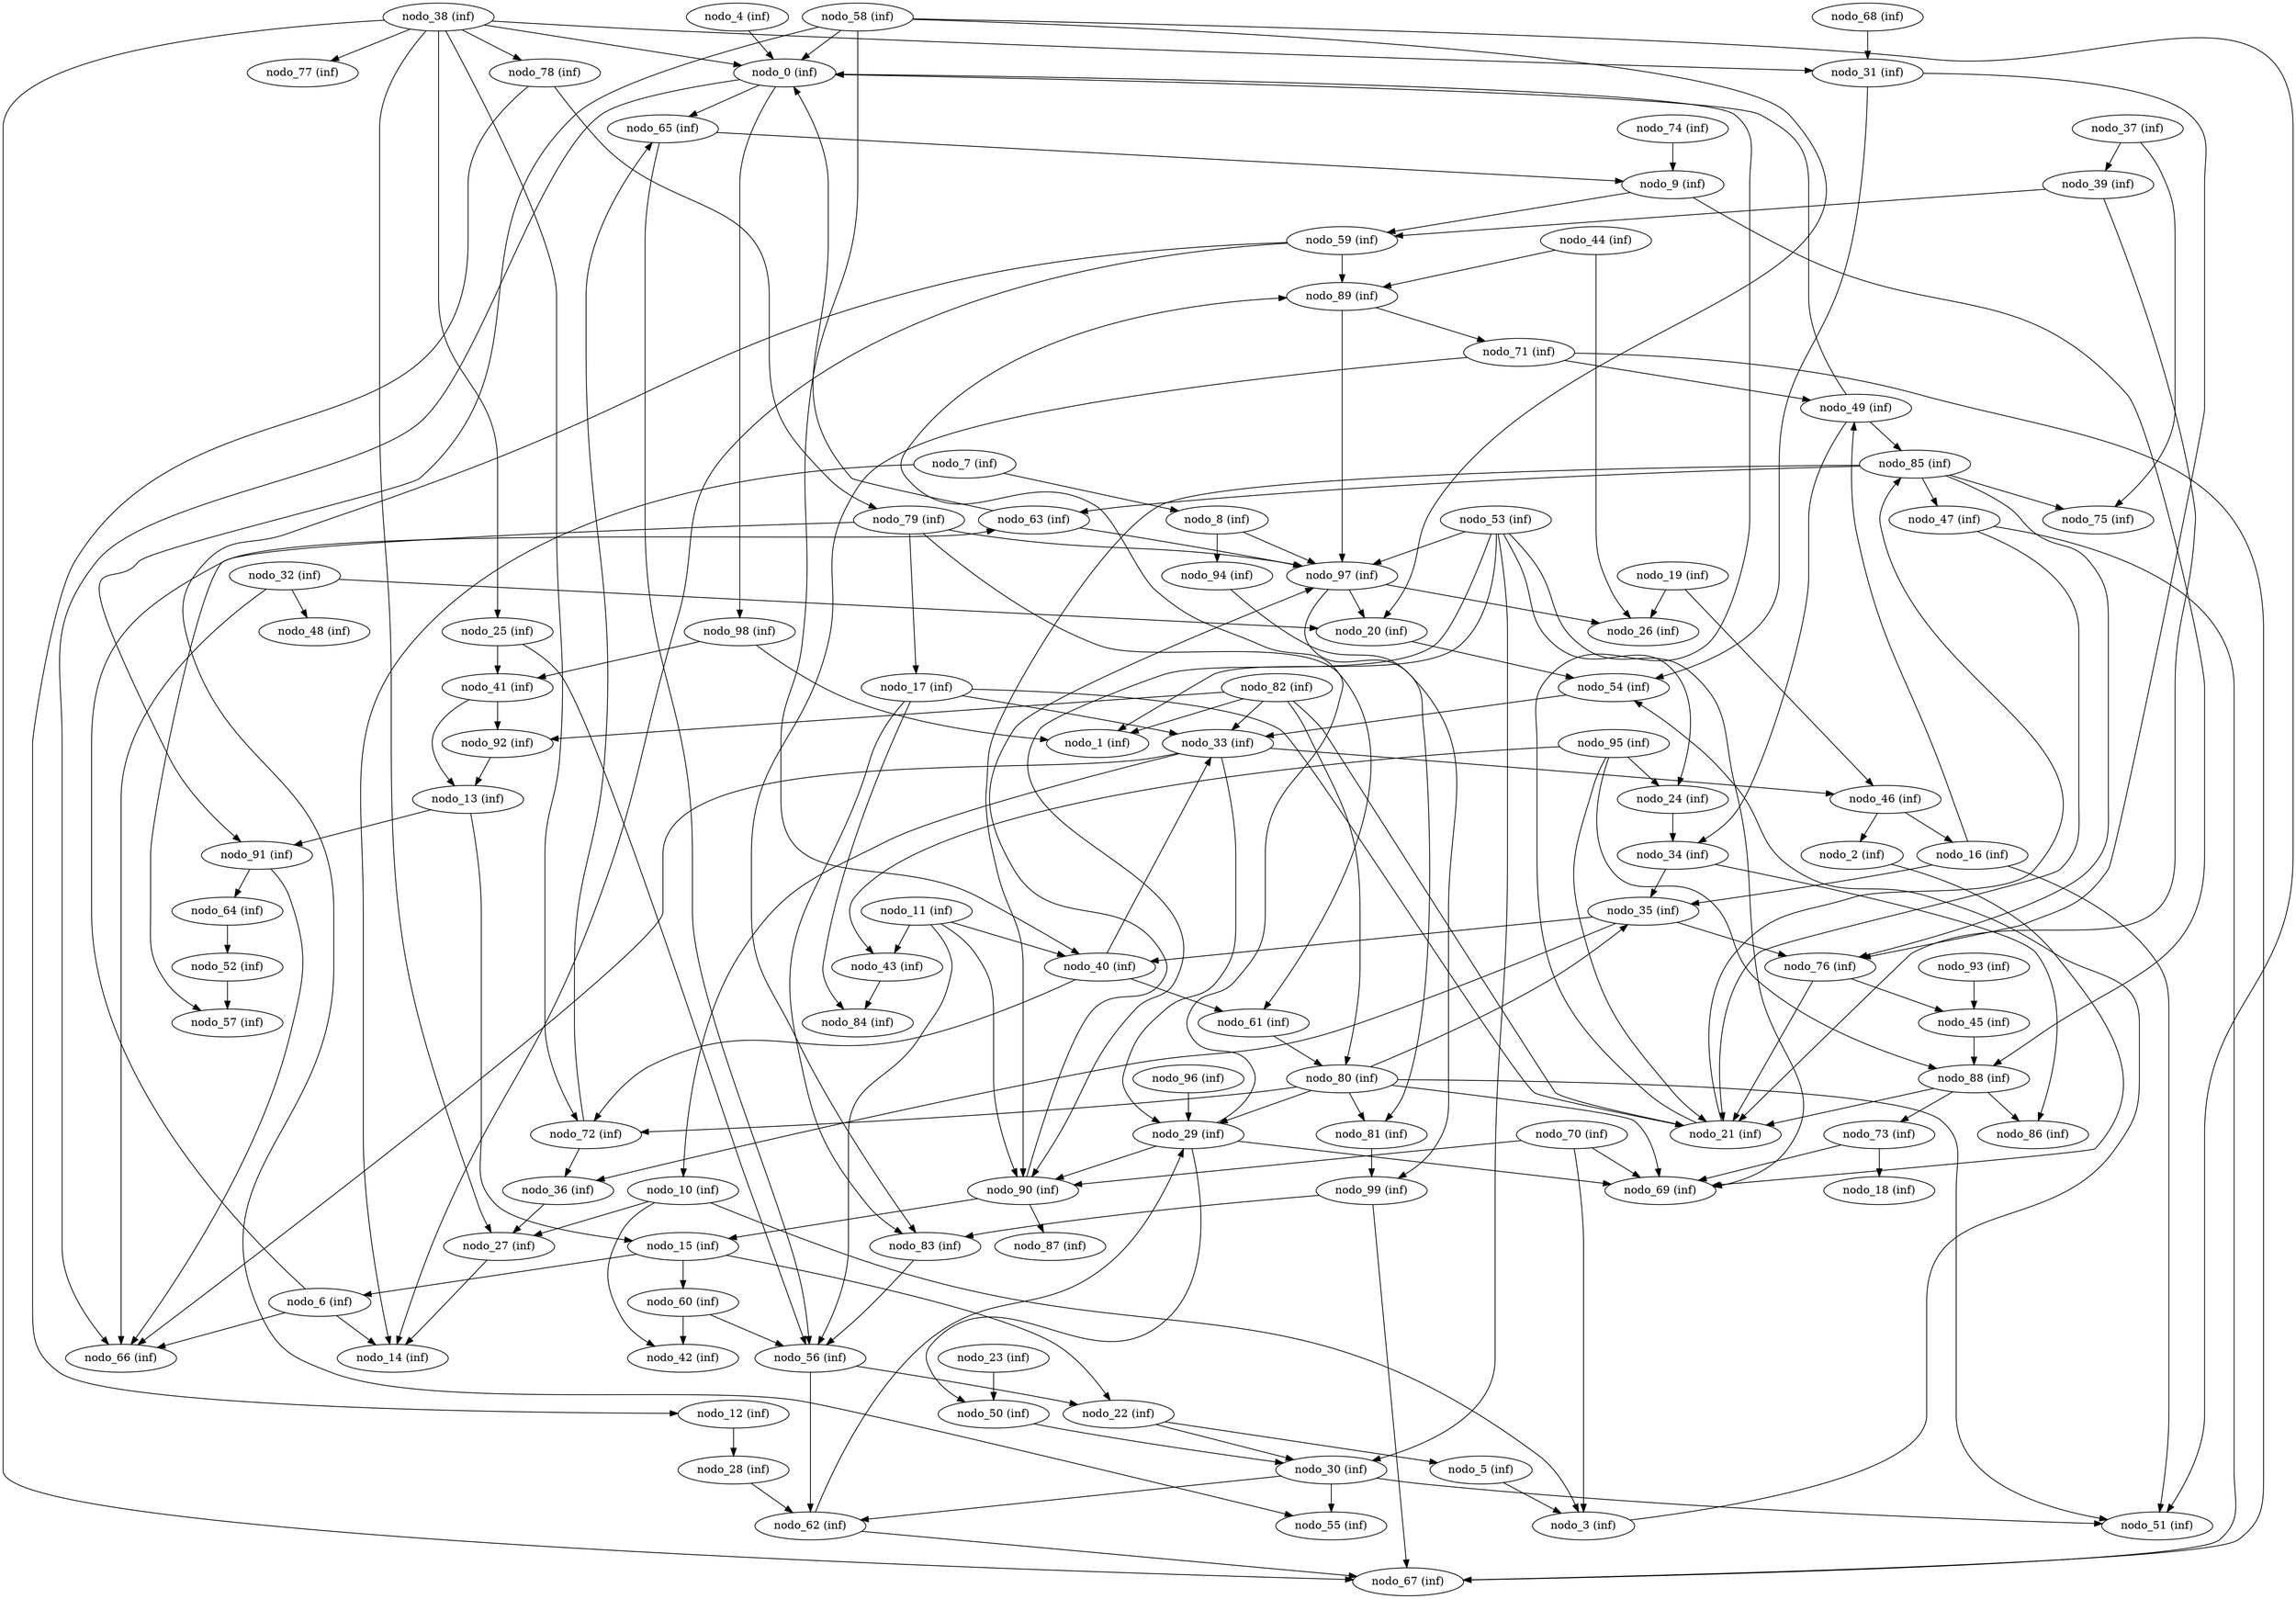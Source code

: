 digraph Erdos_Renyi_nodes_100_edges_200 {
"nodo_0 (inf)";
"nodo_1 (inf)";
"nodo_2 (inf)";
"nodo_3 (inf)";
"nodo_4 (inf)";
"nodo_5 (inf)";
"nodo_6 (inf)";
"nodo_7 (inf)";
"nodo_8 (inf)";
"nodo_9 (inf)";
"nodo_10 (inf)";
"nodo_11 (inf)";
"nodo_12 (inf)";
"nodo_13 (inf)";
"nodo_14 (inf)";
"nodo_15 (inf)";
"nodo_16 (inf)";
"nodo_17 (inf)";
"nodo_18 (inf)";
"nodo_19 (inf)";
"nodo_20 (inf)";
"nodo_21 (inf)";
"nodo_22 (inf)";
"nodo_23 (inf)";
"nodo_24 (inf)";
"nodo_25 (inf)";
"nodo_26 (inf)";
"nodo_27 (inf)";
"nodo_28 (inf)";
"nodo_29 (inf)";
"nodo_30 (inf)";
"nodo_31 (inf)";
"nodo_32 (inf)";
"nodo_33 (inf)";
"nodo_34 (inf)";
"nodo_35 (inf)";
"nodo_36 (inf)";
"nodo_37 (inf)";
"nodo_38 (inf)";
"nodo_39 (inf)";
"nodo_40 (inf)";
"nodo_41 (inf)";
"nodo_42 (inf)";
"nodo_43 (inf)";
"nodo_44 (inf)";
"nodo_45 (inf)";
"nodo_46 (inf)";
"nodo_47 (inf)";
"nodo_48 (inf)";
"nodo_49 (inf)";
"nodo_50 (inf)";
"nodo_51 (inf)";
"nodo_52 (inf)";
"nodo_53 (inf)";
"nodo_54 (inf)";
"nodo_55 (inf)";
"nodo_56 (inf)";
"nodo_57 (inf)";
"nodo_58 (inf)";
"nodo_59 (inf)";
"nodo_60 (inf)";
"nodo_61 (inf)";
"nodo_62 (inf)";
"nodo_63 (inf)";
"nodo_64 (inf)";
"nodo_65 (inf)";
"nodo_66 (inf)";
"nodo_67 (inf)";
"nodo_68 (inf)";
"nodo_69 (inf)";
"nodo_70 (inf)";
"nodo_71 (inf)";
"nodo_72 (inf)";
"nodo_73 (inf)";
"nodo_74 (inf)";
"nodo_75 (inf)";
"nodo_76 (inf)";
"nodo_77 (inf)";
"nodo_78 (inf)";
"nodo_79 (inf)";
"nodo_80 (inf)";
"nodo_81 (inf)";
"nodo_82 (inf)";
"nodo_83 (inf)";
"nodo_84 (inf)";
"nodo_85 (inf)";
"nodo_86 (inf)";
"nodo_87 (inf)";
"nodo_88 (inf)";
"nodo_89 (inf)";
"nodo_90 (inf)";
"nodo_91 (inf)";
"nodo_92 (inf)";
"nodo_93 (inf)";
"nodo_94 (inf)";
"nodo_95 (inf)";
"nodo_96 (inf)";
"nodo_97 (inf)";
"nodo_98 (inf)";
"nodo_99 (inf)";
"nodo_53 (inf)" -> "nodo_97 (inf)" [weight=28];
"nodo_53 (inf)" -> "nodo_90 (inf)" [weight=7];
"nodo_38 (inf)" -> "nodo_67 (inf)" [weight=18];
"nodo_76 (inf)" -> "nodo_45 (inf)" [weight=19];
"nodo_79 (inf)" -> "nodo_61 (inf)" [weight=13];
"nodo_38 (inf)" -> "nodo_25 (inf)" [weight=24];
"nodo_88 (inf)" -> "nodo_86 (inf)" [weight=24];
"nodo_90 (inf)" -> "nodo_87 (inf)" [weight=11];
"nodo_10 (inf)" -> "nodo_27 (inf)" [weight=28];
"nodo_21 (inf)" -> "nodo_85 (inf)" [weight=18];
"nodo_83 (inf)" -> "nodo_56 (inf)" [weight=14];
"nodo_80 (inf)" -> "nodo_81 (inf)" [weight=11];
"nodo_16 (inf)" -> "nodo_51 (inf)" [weight=28];
"nodo_41 (inf)" -> "nodo_13 (inf)" [weight=12];
"nodo_60 (inf)" -> "nodo_56 (inf)" [weight=28];
"nodo_76 (inf)" -> "nodo_21 (inf)" [weight=21];
"nodo_15 (inf)" -> "nodo_22 (inf)" [weight=23];
"nodo_82 (inf)" -> "nodo_21 (inf)" [weight=27];
"nodo_29 (inf)" -> "nodo_69 (inf)" [weight=28];
"nodo_10 (inf)" -> "nodo_42 (inf)" [weight=1];
"nodo_2 (inf)" -> "nodo_69 (inf)" [weight=1];
"nodo_0 (inf)" -> "nodo_98 (inf)" [weight=11];
"nodo_40 (inf)" -> "nodo_33 (inf)" [weight=8];
"nodo_62 (inf)" -> "nodo_67 (inf)" [weight=13];
"nodo_59 (inf)" -> "nodo_89 (inf)" [weight=30];
"nodo_35 (inf)" -> "nodo_36 (inf)" [weight=18];
"nodo_23 (inf)" -> "nodo_50 (inf)" [weight=17];
"nodo_61 (inf)" -> "nodo_80 (inf)" [weight=5];
"nodo_33 (inf)" -> "nodo_10 (inf)" [weight=29];
"nodo_80 (inf)" -> "nodo_69 (inf)" [weight=4];
"nodo_97 (inf)" -> "nodo_26 (inf)" [weight=20];
"nodo_32 (inf)" -> "nodo_48 (inf)" [weight=5];
"nodo_99 (inf)" -> "nodo_83 (inf)" [weight=24];
"nodo_11 (inf)" -> "nodo_43 (inf)" [weight=20];
"nodo_99 (inf)" -> "nodo_67 (inf)" [weight=2];
"nodo_9 (inf)" -> "nodo_59 (inf)" [weight=4];
"nodo_15 (inf)" -> "nodo_60 (inf)" [weight=6];
"nodo_43 (inf)" -> "nodo_84 (inf)" [weight=15];
"nodo_29 (inf)" -> "nodo_50 (inf)" [weight=6];
"nodo_63 (inf)" -> "nodo_97 (inf)" [weight=27];
"nodo_56 (inf)" -> "nodo_22 (inf)" [weight=10];
"nodo_91 (inf)" -> "nodo_64 (inf)" [weight=9];
"nodo_13 (inf)" -> "nodo_15 (inf)" [weight=12];
"nodo_38 (inf)" -> "nodo_78 (inf)" [weight=24];
"nodo_64 (inf)" -> "nodo_52 (inf)" [weight=10];
"nodo_10 (inf)" -> "nodo_3 (inf)" [weight=2];
"nodo_79 (inf)" -> "nodo_17 (inf)" [weight=8];
"nodo_7 (inf)" -> "nodo_14 (inf)" [weight=22];
"nodo_89 (inf)" -> "nodo_97 (inf)" [weight=30];
"nodo_38 (inf)" -> "nodo_27 (inf)" [weight=24];
"nodo_49 (inf)" -> "nodo_0 (inf)" [weight=19];
"nodo_94 (inf)" -> "nodo_99 (inf)" [weight=21];
"nodo_38 (inf)" -> "nodo_0 (inf)" [weight=10];
"nodo_17 (inf)" -> "nodo_84 (inf)" [weight=4];
"nodo_71 (inf)" -> "nodo_67 (inf)" [weight=26];
"nodo_7 (inf)" -> "nodo_8 (inf)" [weight=18];
"nodo_30 (inf)" -> "nodo_55 (inf)" [weight=11];
"nodo_22 (inf)" -> "nodo_5 (inf)" [weight=7];
"nodo_38 (inf)" -> "nodo_31 (inf)" [weight=21];
"nodo_47 (inf)" -> "nodo_67 (inf)" [weight=5];
"nodo_73 (inf)" -> "nodo_69 (inf)" [weight=18];
"nodo_20 (inf)" -> "nodo_54 (inf)" [weight=30];
"nodo_45 (inf)" -> "nodo_88 (inf)" [weight=12];
"nodo_63 (inf)" -> "nodo_0 (inf)" [weight=26];
"nodo_59 (inf)" -> "nodo_14 (inf)" [weight=13];
"nodo_12 (inf)" -> "nodo_28 (inf)" [weight=24];
"nodo_70 (inf)" -> "nodo_90 (inf)" [weight=6];
"nodo_71 (inf)" -> "nodo_49 (inf)" [weight=23];
"nodo_65 (inf)" -> "nodo_9 (inf)" [weight=8];
"nodo_80 (inf)" -> "nodo_35 (inf)" [weight=20];
"nodo_50 (inf)" -> "nodo_30 (inf)" [weight=17];
"nodo_32 (inf)" -> "nodo_66 (inf)" [weight=28];
"nodo_95 (inf)" -> "nodo_43 (inf)" [weight=26];
"nodo_40 (inf)" -> "nodo_72 (inf)" [weight=9];
"nodo_8 (inf)" -> "nodo_94 (inf)" [weight=24];
"nodo_17 (inf)" -> "nodo_33 (inf)" [weight=7];
"nodo_16 (inf)" -> "nodo_35 (inf)" [weight=23];
"nodo_95 (inf)" -> "nodo_21 (inf)" [weight=14];
"nodo_72 (inf)" -> "nodo_65 (inf)" [weight=4];
"nodo_33 (inf)" -> "nodo_66 (inf)" [weight=10];
"nodo_58 (inf)" -> "nodo_20 (inf)" [weight=9];
"nodo_85 (inf)" -> "nodo_76 (inf)" [weight=11];
"nodo_6 (inf)" -> "nodo_63 (inf)" [weight=10];
"nodo_38 (inf)" -> "nodo_77 (inf)" [weight=17];
"nodo_6 (inf)" -> "nodo_66 (inf)" [weight=6];
"nodo_56 (inf)" -> "nodo_62 (inf)" [weight=24];
"nodo_46 (inf)" -> "nodo_16 (inf)" [weight=14];
"nodo_88 (inf)" -> "nodo_21 (inf)" [weight=20];
"nodo_30 (inf)" -> "nodo_51 (inf)" [weight=24];
"nodo_90 (inf)" -> "nodo_15 (inf)" [weight=16];
"nodo_70 (inf)" -> "nodo_69 (inf)" [weight=25];
"nodo_82 (inf)" -> "nodo_1 (inf)" [weight=20];
"nodo_96 (inf)" -> "nodo_29 (inf)" [weight=24];
"nodo_58 (inf)" -> "nodo_51 (inf)" [weight=26];
"nodo_95 (inf)" -> "nodo_24 (inf)" [weight=13];
"nodo_90 (inf)" -> "nodo_97 (inf)" [weight=21];
"nodo_44 (inf)" -> "nodo_26 (inf)" [weight=18];
"nodo_97 (inf)" -> "nodo_20 (inf)" [weight=28];
"nodo_17 (inf)" -> "nodo_21 (inf)" [weight=4];
"nodo_15 (inf)" -> "nodo_6 (inf)" [weight=10];
"nodo_37 (inf)" -> "nodo_39 (inf)" [weight=6];
"nodo_79 (inf)" -> "nodo_97 (inf)" [weight=4];
"nodo_6 (inf)" -> "nodo_14 (inf)" [weight=30];
"nodo_9 (inf)" -> "nodo_88 (inf)" [weight=25];
"nodo_80 (inf)" -> "nodo_51 (inf)" [weight=17];
"nodo_82 (inf)" -> "nodo_33 (inf)" [weight=7];
"nodo_0 (inf)" -> "nodo_66 (inf)" [weight=28];
"nodo_49 (inf)" -> "nodo_85 (inf)" [weight=27];
"nodo_53 (inf)" -> "nodo_1 (inf)" [weight=6];
"nodo_80 (inf)" -> "nodo_29 (inf)" [weight=3];
"nodo_82 (inf)" -> "nodo_80 (inf)" [weight=12];
"nodo_27 (inf)" -> "nodo_14 (inf)" [weight=24];
"nodo_82 (inf)" -> "nodo_92 (inf)" [weight=16];
"nodo_38 (inf)" -> "nodo_72 (inf)" [weight=9];
"nodo_37 (inf)" -> "nodo_75 (inf)" [weight=14];
"nodo_29 (inf)" -> "nodo_89 (inf)" [weight=14];
"nodo_85 (inf)" -> "nodo_75 (inf)" [weight=3];
"nodo_85 (inf)" -> "nodo_47 (inf)" [weight=23];
"nodo_46 (inf)" -> "nodo_2 (inf)" [weight=11];
"nodo_92 (inf)" -> "nodo_13 (inf)" [weight=17];
"nodo_98 (inf)" -> "nodo_41 (inf)" [weight=25];
"nodo_19 (inf)" -> "nodo_26 (inf)" [weight=1];
"nodo_33 (inf)" -> "nodo_46 (inf)" [weight=3];
"nodo_58 (inf)" -> "nodo_91 (inf)" [weight=11];
"nodo_22 (inf)" -> "nodo_30 (inf)" [weight=1];
"nodo_8 (inf)" -> "nodo_97 (inf)" [weight=17];
"nodo_31 (inf)" -> "nodo_76 (inf)" [weight=2];
"nodo_24 (inf)" -> "nodo_34 (inf)" [weight=11];
"nodo_47 (inf)" -> "nodo_21 (inf)" [weight=7];
"nodo_71 (inf)" -> "nodo_83 (inf)" [weight=22];
"nodo_53 (inf)" -> "nodo_69 (inf)" [weight=4];
"nodo_52 (inf)" -> "nodo_57 (inf)" [weight=2];
"nodo_19 (inf)" -> "nodo_46 (inf)" [weight=30];
"nodo_89 (inf)" -> "nodo_71 (inf)" [weight=10];
"nodo_25 (inf)" -> "nodo_41 (inf)" [weight=17];
"nodo_21 (inf)" -> "nodo_0 (inf)" [weight=18];
"nodo_68 (inf)" -> "nodo_31 (inf)" [weight=30];
"nodo_65 (inf)" -> "nodo_56 (inf)" [weight=19];
"nodo_39 (inf)" -> "nodo_21 (inf)" [weight=16];
"nodo_54 (inf)" -> "nodo_33 (inf)" [weight=19];
"nodo_70 (inf)" -> "nodo_3 (inf)" [weight=27];
"nodo_33 (inf)" -> "nodo_29 (inf)" [weight=19];
"nodo_16 (inf)" -> "nodo_49 (inf)" [weight=2];
"nodo_98 (inf)" -> "nodo_1 (inf)" [weight=7];
"nodo_34 (inf)" -> "nodo_35 (inf)" [weight=15];
"nodo_62 (inf)" -> "nodo_29 (inf)" [weight=3];
"nodo_17 (inf)" -> "nodo_83 (inf)" [weight=16];
"nodo_11 (inf)" -> "nodo_40 (inf)" [weight=8];
"nodo_4 (inf)" -> "nodo_0 (inf)" [weight=4];
"nodo_31 (inf)" -> "nodo_54 (inf)" [weight=17];
"nodo_60 (inf)" -> "nodo_42 (inf)" [weight=18];
"nodo_35 (inf)" -> "nodo_76 (inf)" [weight=9];
"nodo_85 (inf)" -> "nodo_63 (inf)" [weight=17];
"nodo_80 (inf)" -> "nodo_72 (inf)" [weight=15];
"nodo_0 (inf)" -> "nodo_65 (inf)" [weight=5];
"nodo_81 (inf)" -> "nodo_99 (inf)" [weight=18];
"nodo_53 (inf)" -> "nodo_24 (inf)" [weight=7];
"nodo_72 (inf)" -> "nodo_36 (inf)" [weight=5];
"nodo_25 (inf)" -> "nodo_56 (inf)" [weight=16];
"nodo_79 (inf)" -> "nodo_57 (inf)" [weight=28];
"nodo_11 (inf)" -> "nodo_90 (inf)" [weight=23];
"nodo_53 (inf)" -> "nodo_30 (inf)" [weight=22];
"nodo_58 (inf)" -> "nodo_0 (inf)" [weight=29];
"nodo_59 (inf)" -> "nodo_55 (inf)" [weight=7];
"nodo_34 (inf)" -> "nodo_86 (inf)" [weight=19];
"nodo_29 (inf)" -> "nodo_90 (inf)" [weight=9];
"nodo_73 (inf)" -> "nodo_18 (inf)" [weight=5];
"nodo_39 (inf)" -> "nodo_59 (inf)" [weight=1];
"nodo_13 (inf)" -> "nodo_91 (inf)" [weight=14];
"nodo_28 (inf)" -> "nodo_62 (inf)" [weight=27];
"nodo_91 (inf)" -> "nodo_66 (inf)" [weight=11];
"nodo_3 (inf)" -> "nodo_54 (inf)" [weight=15];
"nodo_35 (inf)" -> "nodo_40 (inf)" [weight=2];
"nodo_85 (inf)" -> "nodo_90 (inf)" [weight=17];
"nodo_95 (inf)" -> "nodo_88 (inf)" [weight=7];
"nodo_88 (inf)" -> "nodo_73 (inf)" [weight=27];
"nodo_30 (inf)" -> "nodo_62 (inf)" [weight=16];
"nodo_5 (inf)" -> "nodo_3 (inf)" [weight=17];
"nodo_78 (inf)" -> "nodo_12 (inf)" [weight=3];
"nodo_32 (inf)" -> "nodo_20 (inf)" [weight=4];
"nodo_40 (inf)" -> "nodo_61 (inf)" [weight=10];
"nodo_11 (inf)" -> "nodo_56 (inf)" [weight=24];
"nodo_49 (inf)" -> "nodo_34 (inf)" [weight=18];
"nodo_44 (inf)" -> "nodo_89 (inf)" [weight=15];
"nodo_93 (inf)" -> "nodo_45 (inf)" [weight=19];
"nodo_41 (inf)" -> "nodo_92 (inf)" [weight=23];
"nodo_97 (inf)" -> "nodo_81 (inf)" [weight=19];
"nodo_58 (inf)" -> "nodo_40 (inf)" [weight=17];
"nodo_36 (inf)" -> "nodo_27 (inf)" [weight=12];
"nodo_74 (inf)" -> "nodo_9 (inf)" [weight=15];
"nodo_78 (inf)" -> "nodo_79 (inf)" [weight=12];
}